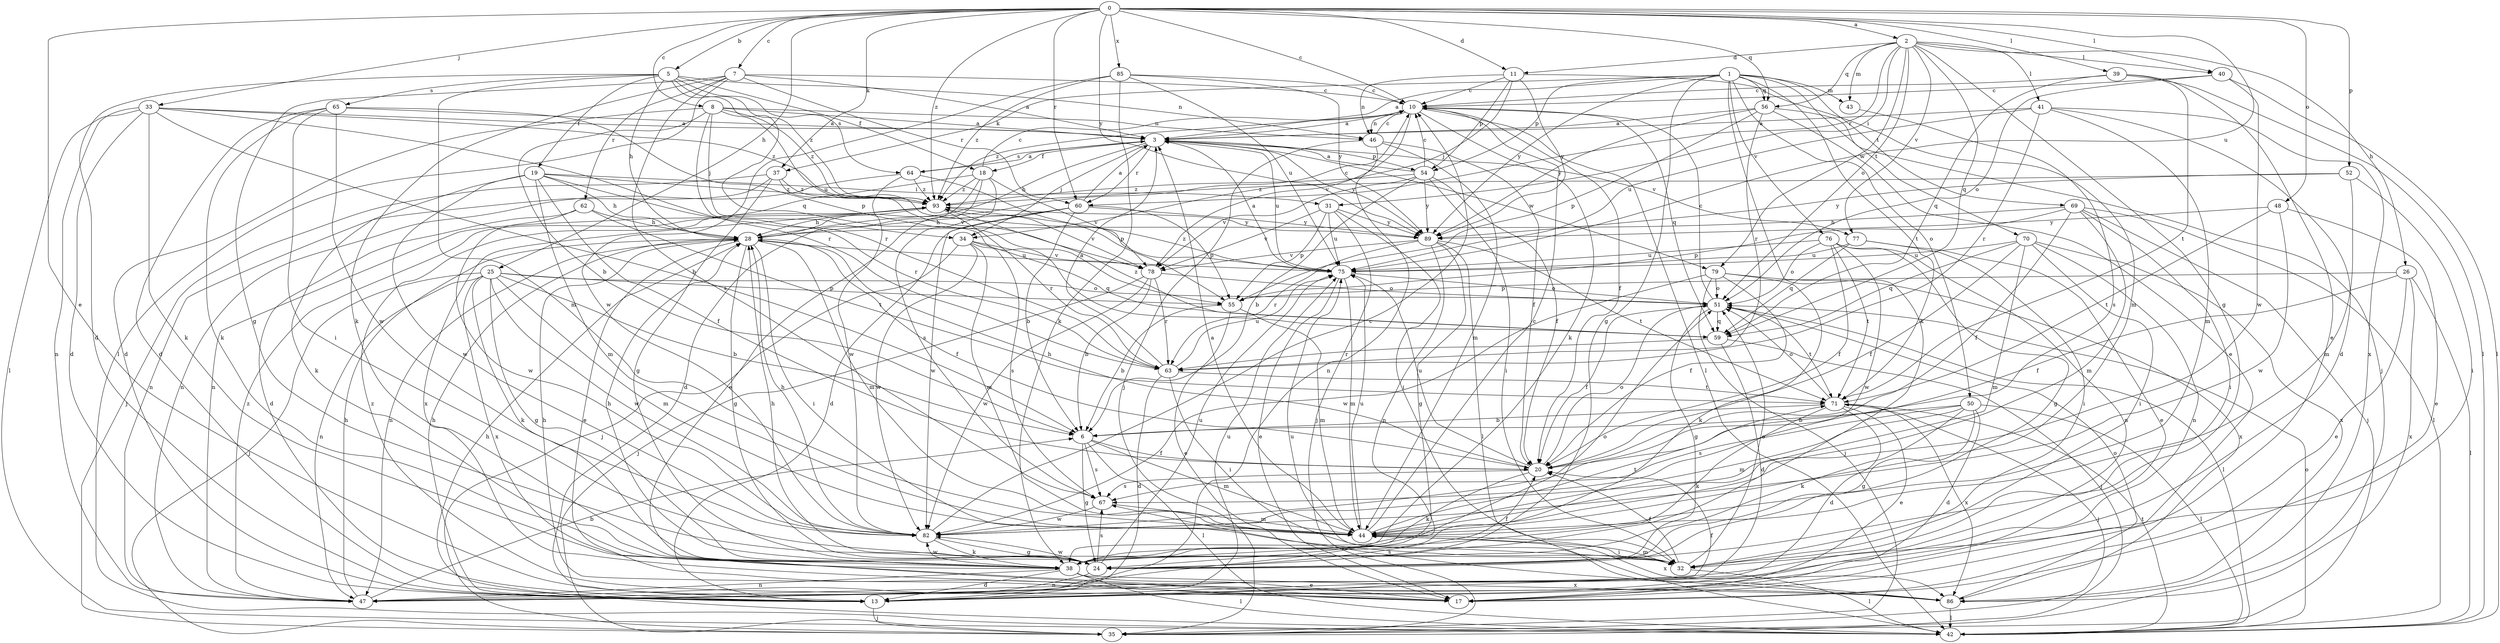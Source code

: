 strict digraph  {
0;
1;
2;
3;
5;
6;
7;
8;
10;
11;
13;
17;
18;
19;
20;
24;
25;
26;
28;
31;
32;
33;
34;
35;
37;
38;
39;
40;
41;
42;
43;
44;
46;
47;
48;
50;
51;
52;
54;
55;
56;
59;
60;
62;
63;
64;
65;
67;
69;
70;
71;
75;
76;
77;
78;
79;
82;
85;
86;
89;
93;
0 -> 2  [label=a];
0 -> 5  [label=b];
0 -> 7  [label=c];
0 -> 8  [label=c];
0 -> 10  [label=c];
0 -> 11  [label=d];
0 -> 17  [label=e];
0 -> 25  [label=h];
0 -> 33  [label=j];
0 -> 37  [label=k];
0 -> 39  [label=l];
0 -> 40  [label=l];
0 -> 48  [label=o];
0 -> 52  [label=p];
0 -> 56  [label=q];
0 -> 60  [label=r];
0 -> 75  [label=u];
0 -> 85  [label=x];
0 -> 89  [label=y];
0 -> 93  [label=z];
1 -> 3  [label=a];
1 -> 24  [label=g];
1 -> 37  [label=k];
1 -> 38  [label=k];
1 -> 43  [label=m];
1 -> 50  [label=o];
1 -> 54  [label=p];
1 -> 56  [label=q];
1 -> 69  [label=t];
1 -> 70  [label=t];
1 -> 71  [label=t];
1 -> 76  [label=v];
1 -> 89  [label=y];
2 -> 11  [label=d];
2 -> 24  [label=g];
2 -> 26  [label=h];
2 -> 31  [label=i];
2 -> 40  [label=l];
2 -> 41  [label=l];
2 -> 43  [label=m];
2 -> 51  [label=o];
2 -> 56  [label=q];
2 -> 59  [label=q];
2 -> 60  [label=r];
2 -> 77  [label=v];
2 -> 79  [label=w];
3 -> 18  [label=f];
3 -> 28  [label=h];
3 -> 34  [label=j];
3 -> 54  [label=p];
3 -> 60  [label=r];
3 -> 64  [label=s];
3 -> 75  [label=u];
3 -> 77  [label=v];
3 -> 79  [label=w];
3 -> 89  [label=y];
5 -> 13  [label=d];
5 -> 18  [label=f];
5 -> 19  [label=f];
5 -> 28  [label=h];
5 -> 44  [label=m];
5 -> 46  [label=n];
5 -> 59  [label=q];
5 -> 64  [label=s];
5 -> 65  [label=s];
5 -> 93  [label=z];
6 -> 20  [label=f];
6 -> 24  [label=g];
6 -> 42  [label=l];
6 -> 44  [label=m];
6 -> 67  [label=s];
7 -> 3  [label=a];
7 -> 10  [label=c];
7 -> 24  [label=g];
7 -> 38  [label=k];
7 -> 42  [label=l];
7 -> 60  [label=r];
7 -> 62  [label=r];
7 -> 67  [label=s];
8 -> 3  [label=a];
8 -> 6  [label=b];
8 -> 13  [label=d];
8 -> 34  [label=j];
8 -> 46  [label=n];
8 -> 63  [label=r];
8 -> 75  [label=u];
8 -> 93  [label=z];
10 -> 3  [label=a];
10 -> 20  [label=f];
10 -> 38  [label=k];
10 -> 42  [label=l];
10 -> 46  [label=n];
10 -> 59  [label=q];
10 -> 78  [label=v];
10 -> 93  [label=z];
11 -> 10  [label=c];
11 -> 34  [label=j];
11 -> 44  [label=m];
11 -> 46  [label=n];
11 -> 54  [label=p];
11 -> 89  [label=y];
13 -> 20  [label=f];
13 -> 28  [label=h];
13 -> 35  [label=j];
13 -> 75  [label=u];
17 -> 28  [label=h];
17 -> 93  [label=z];
18 -> 10  [label=c];
18 -> 13  [label=d];
18 -> 17  [label=e];
18 -> 47  [label=n];
18 -> 67  [label=s];
18 -> 78  [label=v];
18 -> 93  [label=z];
19 -> 20  [label=f];
19 -> 28  [label=h];
19 -> 31  [label=i];
19 -> 38  [label=k];
19 -> 44  [label=m];
19 -> 63  [label=r];
19 -> 82  [label=w];
19 -> 93  [label=z];
20 -> 28  [label=h];
20 -> 38  [label=k];
20 -> 51  [label=o];
20 -> 67  [label=s];
20 -> 75  [label=u];
24 -> 20  [label=f];
24 -> 28  [label=h];
24 -> 47  [label=n];
24 -> 67  [label=s];
24 -> 75  [label=u];
24 -> 82  [label=w];
25 -> 6  [label=b];
25 -> 24  [label=g];
25 -> 35  [label=j];
25 -> 38  [label=k];
25 -> 44  [label=m];
25 -> 47  [label=n];
25 -> 51  [label=o];
25 -> 55  [label=p];
25 -> 82  [label=w];
25 -> 86  [label=x];
26 -> 17  [label=e];
26 -> 20  [label=f];
26 -> 42  [label=l];
26 -> 55  [label=p];
26 -> 86  [label=x];
28 -> 10  [label=c];
28 -> 17  [label=e];
28 -> 20  [label=f];
28 -> 24  [label=g];
28 -> 32  [label=i];
28 -> 44  [label=m];
28 -> 47  [label=n];
28 -> 75  [label=u];
31 -> 32  [label=i];
31 -> 35  [label=j];
31 -> 55  [label=p];
31 -> 75  [label=u];
31 -> 78  [label=v];
31 -> 89  [label=y];
32 -> 20  [label=f];
32 -> 42  [label=l];
32 -> 44  [label=m];
32 -> 51  [label=o];
33 -> 3  [label=a];
33 -> 6  [label=b];
33 -> 13  [label=d];
33 -> 38  [label=k];
33 -> 42  [label=l];
33 -> 47  [label=n];
33 -> 63  [label=r];
33 -> 93  [label=z];
34 -> 35  [label=j];
34 -> 44  [label=m];
34 -> 59  [label=q];
34 -> 67  [label=s];
34 -> 78  [label=v];
34 -> 82  [label=w];
37 -> 24  [label=g];
37 -> 35  [label=j];
37 -> 47  [label=n];
37 -> 78  [label=v];
37 -> 93  [label=z];
38 -> 13  [label=d];
38 -> 17  [label=e];
38 -> 28  [label=h];
38 -> 42  [label=l];
38 -> 47  [label=n];
38 -> 51  [label=o];
38 -> 82  [label=w];
38 -> 86  [label=x];
39 -> 10  [label=c];
39 -> 17  [label=e];
39 -> 42  [label=l];
39 -> 59  [label=q];
39 -> 71  [label=t];
40 -> 10  [label=c];
40 -> 42  [label=l];
40 -> 51  [label=o];
40 -> 82  [label=w];
41 -> 3  [label=a];
41 -> 13  [label=d];
41 -> 44  [label=m];
41 -> 63  [label=r];
41 -> 75  [label=u];
41 -> 86  [label=x];
42 -> 28  [label=h];
42 -> 51  [label=o];
42 -> 71  [label=t];
43 -> 67  [label=s];
44 -> 3  [label=a];
44 -> 10  [label=c];
44 -> 32  [label=i];
44 -> 71  [label=t];
44 -> 75  [label=u];
44 -> 86  [label=x];
46 -> 10  [label=c];
46 -> 20  [label=f];
46 -> 35  [label=j];
46 -> 44  [label=m];
46 -> 47  [label=n];
47 -> 6  [label=b];
47 -> 28  [label=h];
47 -> 93  [label=z];
48 -> 17  [label=e];
48 -> 71  [label=t];
48 -> 82  [label=w];
48 -> 89  [label=y];
50 -> 6  [label=b];
50 -> 13  [label=d];
50 -> 24  [label=g];
50 -> 38  [label=k];
50 -> 42  [label=l];
50 -> 44  [label=m];
50 -> 67  [label=s];
51 -> 10  [label=c];
51 -> 20  [label=f];
51 -> 24  [label=g];
51 -> 42  [label=l];
51 -> 59  [label=q];
51 -> 71  [label=t];
52 -> 32  [label=i];
52 -> 44  [label=m];
52 -> 89  [label=y];
52 -> 93  [label=z];
54 -> 3  [label=a];
54 -> 6  [label=b];
54 -> 10  [label=c];
54 -> 20  [label=f];
54 -> 32  [label=i];
54 -> 78  [label=v];
54 -> 89  [label=y];
54 -> 93  [label=z];
55 -> 6  [label=b];
55 -> 17  [label=e];
55 -> 44  [label=m];
56 -> 3  [label=a];
56 -> 17  [label=e];
56 -> 35  [label=j];
56 -> 55  [label=p];
56 -> 63  [label=r];
56 -> 89  [label=y];
59 -> 13  [label=d];
59 -> 35  [label=j];
59 -> 63  [label=r];
59 -> 93  [label=z];
60 -> 3  [label=a];
60 -> 6  [label=b];
60 -> 13  [label=d];
60 -> 28  [label=h];
60 -> 55  [label=p];
60 -> 82  [label=w];
60 -> 89  [label=y];
62 -> 13  [label=d];
62 -> 28  [label=h];
62 -> 71  [label=t];
62 -> 82  [label=w];
63 -> 3  [label=a];
63 -> 13  [label=d];
63 -> 32  [label=i];
63 -> 71  [label=t];
63 -> 75  [label=u];
64 -> 3  [label=a];
64 -> 47  [label=n];
64 -> 55  [label=p];
64 -> 82  [label=w];
64 -> 93  [label=z];
65 -> 3  [label=a];
65 -> 13  [label=d];
65 -> 32  [label=i];
65 -> 38  [label=k];
65 -> 55  [label=p];
65 -> 82  [label=w];
67 -> 44  [label=m];
67 -> 82  [label=w];
69 -> 20  [label=f];
69 -> 28  [label=h];
69 -> 32  [label=i];
69 -> 35  [label=j];
69 -> 42  [label=l];
69 -> 44  [label=m];
69 -> 55  [label=p];
70 -> 20  [label=f];
70 -> 32  [label=i];
70 -> 44  [label=m];
70 -> 47  [label=n];
70 -> 59  [label=q];
70 -> 75  [label=u];
70 -> 86  [label=x];
71 -> 6  [label=b];
71 -> 13  [label=d];
71 -> 17  [label=e];
71 -> 35  [label=j];
71 -> 38  [label=k];
71 -> 51  [label=o];
71 -> 86  [label=x];
75 -> 3  [label=a];
75 -> 17  [label=e];
75 -> 44  [label=m];
75 -> 51  [label=o];
75 -> 93  [label=z];
76 -> 20  [label=f];
76 -> 24  [label=g];
76 -> 47  [label=n];
76 -> 51  [label=o];
76 -> 71  [label=t];
76 -> 75  [label=u];
76 -> 82  [label=w];
77 -> 17  [label=e];
77 -> 32  [label=i];
77 -> 59  [label=q];
77 -> 75  [label=u];
78 -> 6  [label=b];
78 -> 35  [label=j];
78 -> 51  [label=o];
78 -> 63  [label=r];
78 -> 82  [label=w];
79 -> 20  [label=f];
79 -> 35  [label=j];
79 -> 38  [label=k];
79 -> 51  [label=o];
79 -> 82  [label=w];
79 -> 86  [label=x];
82 -> 10  [label=c];
82 -> 24  [label=g];
82 -> 28  [label=h];
82 -> 38  [label=k];
85 -> 10  [label=c];
85 -> 38  [label=k];
85 -> 75  [label=u];
85 -> 82  [label=w];
85 -> 89  [label=y];
85 -> 93  [label=z];
86 -> 42  [label=l];
86 -> 51  [label=o];
86 -> 67  [label=s];
86 -> 75  [label=u];
89 -> 24  [label=g];
89 -> 42  [label=l];
89 -> 47  [label=n];
89 -> 63  [label=r];
89 -> 71  [label=t];
89 -> 78  [label=v];
93 -> 28  [label=h];
93 -> 63  [label=r];
93 -> 78  [label=v];
93 -> 86  [label=x];
93 -> 89  [label=y];
}
